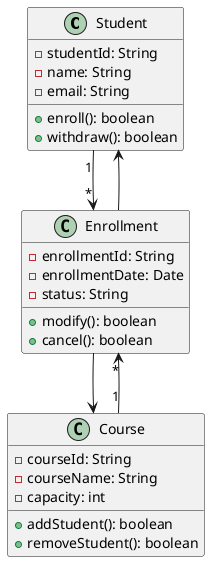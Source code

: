 @startuml
class Student {
    - studentId: String
    - name: String
    - email: String
    + enroll(): boolean
    + withdraw(): boolean
}

class Course {
    - courseId: String
    - courseName: String
    - capacity: int
    + addStudent(): boolean
    + removeStudent(): boolean
}

class Enrollment {
    - enrollmentId: String
    - enrollmentDate: Date
    - status: String
    + modify(): boolean
    + cancel(): boolean
}

Student "1" --> "*" Enrollment
Course "1" --> "*" Enrollment
Enrollment --> Student
Enrollment --> Course
@enduml